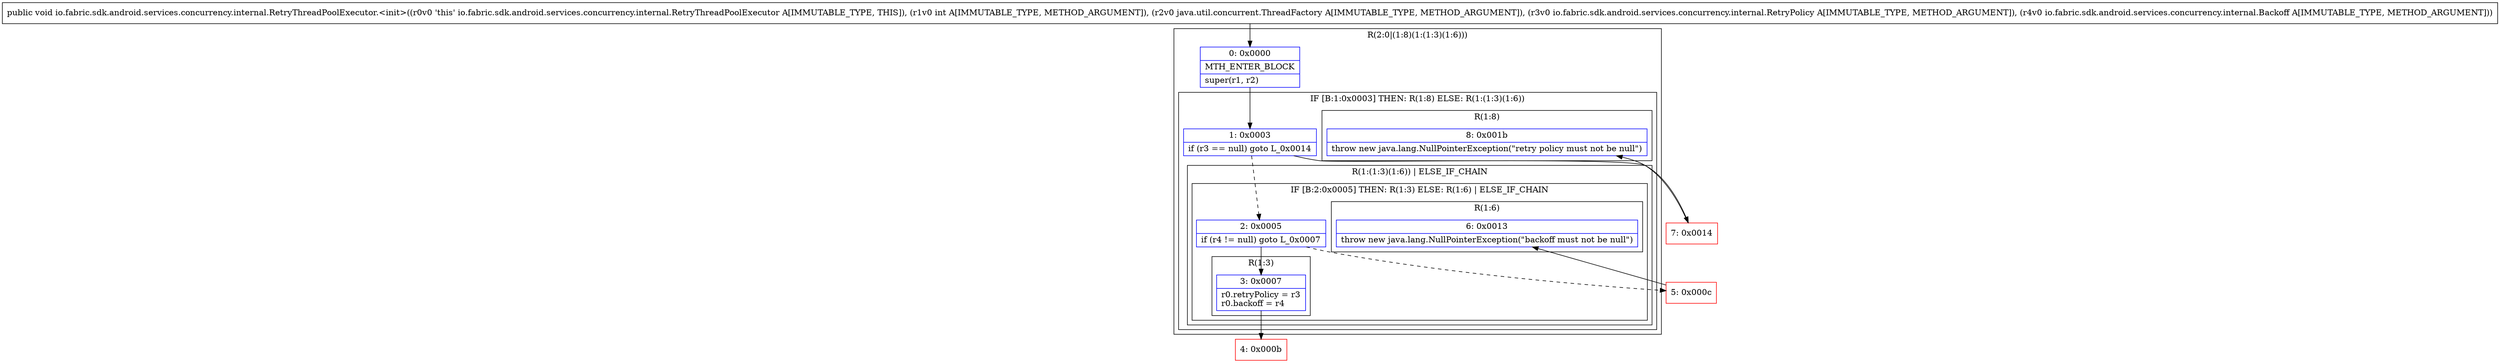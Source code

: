digraph "CFG forio.fabric.sdk.android.services.concurrency.internal.RetryThreadPoolExecutor.\<init\>(ILjava\/util\/concurrent\/ThreadFactory;Lio\/fabric\/sdk\/android\/services\/concurrency\/internal\/RetryPolicy;Lio\/fabric\/sdk\/android\/services\/concurrency\/internal\/Backoff;)V" {
subgraph cluster_Region_1070196308 {
label = "R(2:0|(1:8)(1:(1:3)(1:6)))";
node [shape=record,color=blue];
Node_0 [shape=record,label="{0\:\ 0x0000|MTH_ENTER_BLOCK\l|super(r1, r2)\l}"];
subgraph cluster_IfRegion_1003865803 {
label = "IF [B:1:0x0003] THEN: R(1:8) ELSE: R(1:(1:3)(1:6))";
node [shape=record,color=blue];
Node_1 [shape=record,label="{1\:\ 0x0003|if (r3 == null) goto L_0x0014\l}"];
subgraph cluster_Region_430075693 {
label = "R(1:8)";
node [shape=record,color=blue];
Node_8 [shape=record,label="{8\:\ 0x001b|throw new java.lang.NullPointerException(\"retry policy must not be null\")\l}"];
}
subgraph cluster_Region_1838672749 {
label = "R(1:(1:3)(1:6)) | ELSE_IF_CHAIN\l";
node [shape=record,color=blue];
subgraph cluster_IfRegion_496786381 {
label = "IF [B:2:0x0005] THEN: R(1:3) ELSE: R(1:6) | ELSE_IF_CHAIN\l";
node [shape=record,color=blue];
Node_2 [shape=record,label="{2\:\ 0x0005|if (r4 != null) goto L_0x0007\l}"];
subgraph cluster_Region_149566763 {
label = "R(1:3)";
node [shape=record,color=blue];
Node_3 [shape=record,label="{3\:\ 0x0007|r0.retryPolicy = r3\lr0.backoff = r4\l}"];
}
subgraph cluster_Region_37480476 {
label = "R(1:6)";
node [shape=record,color=blue];
Node_6 [shape=record,label="{6\:\ 0x0013|throw new java.lang.NullPointerException(\"backoff must not be null\")\l}"];
}
}
}
}
}
Node_4 [shape=record,color=red,label="{4\:\ 0x000b}"];
Node_5 [shape=record,color=red,label="{5\:\ 0x000c}"];
Node_7 [shape=record,color=red,label="{7\:\ 0x0014}"];
MethodNode[shape=record,label="{public void io.fabric.sdk.android.services.concurrency.internal.RetryThreadPoolExecutor.\<init\>((r0v0 'this' io.fabric.sdk.android.services.concurrency.internal.RetryThreadPoolExecutor A[IMMUTABLE_TYPE, THIS]), (r1v0 int A[IMMUTABLE_TYPE, METHOD_ARGUMENT]), (r2v0 java.util.concurrent.ThreadFactory A[IMMUTABLE_TYPE, METHOD_ARGUMENT]), (r3v0 io.fabric.sdk.android.services.concurrency.internal.RetryPolicy A[IMMUTABLE_TYPE, METHOD_ARGUMENT]), (r4v0 io.fabric.sdk.android.services.concurrency.internal.Backoff A[IMMUTABLE_TYPE, METHOD_ARGUMENT])) }"];
MethodNode -> Node_0;
Node_0 -> Node_1;
Node_1 -> Node_2[style=dashed];
Node_1 -> Node_7;
Node_2 -> Node_3;
Node_2 -> Node_5[style=dashed];
Node_3 -> Node_4;
Node_5 -> Node_6;
Node_7 -> Node_8;
}

